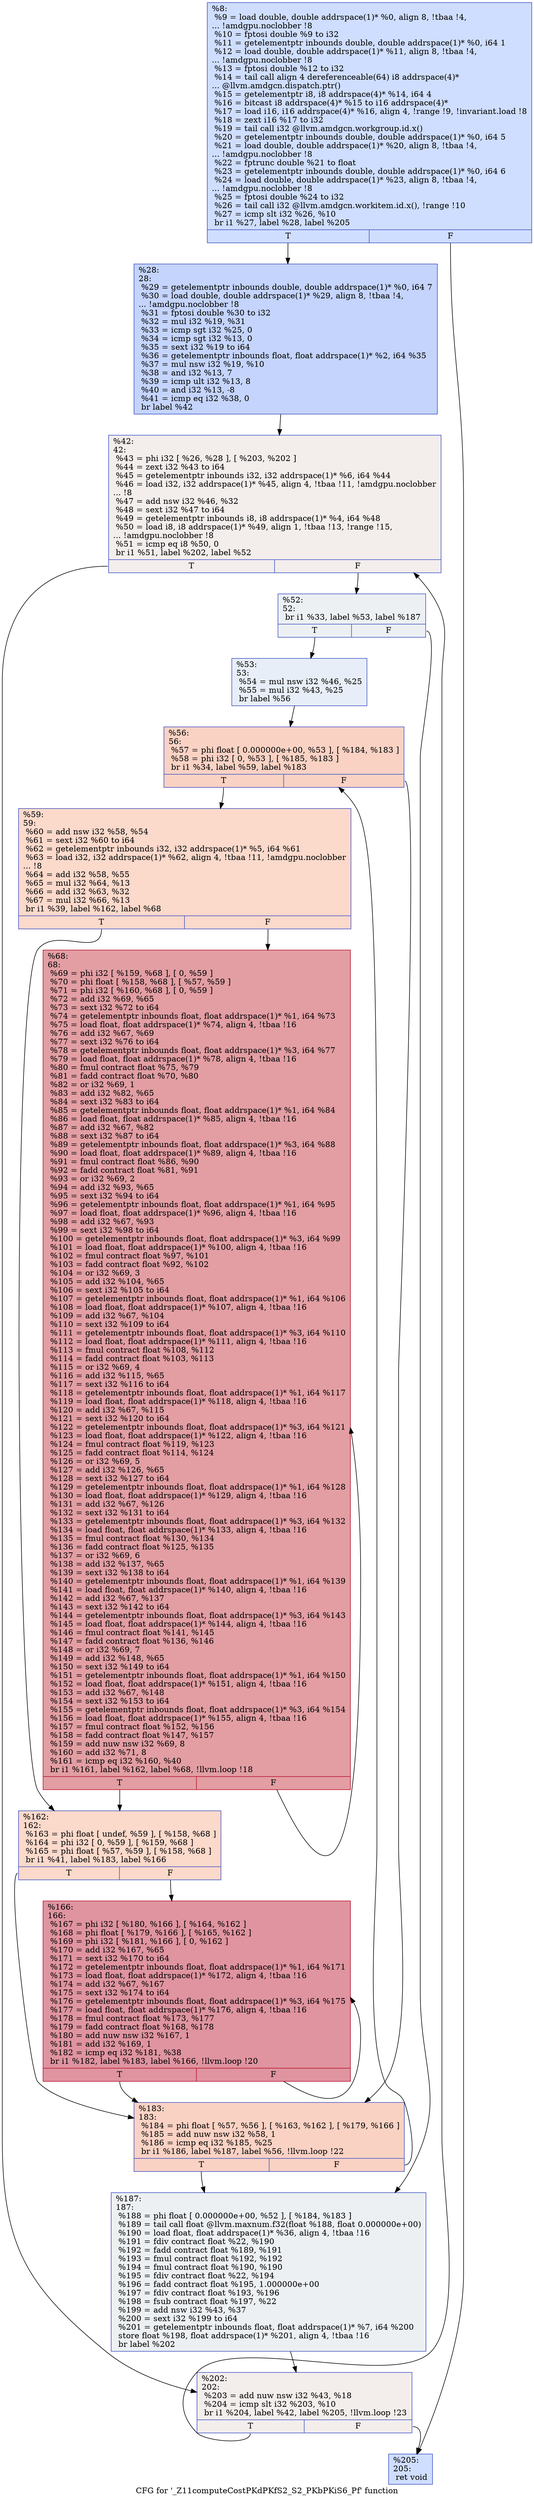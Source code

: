 digraph "CFG for '_Z11computeCostPKdPKfS2_S2_PKbPKiS6_Pf' function" {
	label="CFG for '_Z11computeCostPKdPKfS2_S2_PKbPKiS6_Pf' function";

	Node0x61da670 [shape=record,color="#3d50c3ff", style=filled, fillcolor="#93b5fe70",label="{%8:\l  %9 = load double, double addrspace(1)* %0, align 8, !tbaa !4,\l... !amdgpu.noclobber !8\l  %10 = fptosi double %9 to i32\l  %11 = getelementptr inbounds double, double addrspace(1)* %0, i64 1\l  %12 = load double, double addrspace(1)* %11, align 8, !tbaa !4,\l... !amdgpu.noclobber !8\l  %13 = fptosi double %12 to i32\l  %14 = tail call align 4 dereferenceable(64) i8 addrspace(4)*\l... @llvm.amdgcn.dispatch.ptr()\l  %15 = getelementptr i8, i8 addrspace(4)* %14, i64 4\l  %16 = bitcast i8 addrspace(4)* %15 to i16 addrspace(4)*\l  %17 = load i16, i16 addrspace(4)* %16, align 4, !range !9, !invariant.load !8\l  %18 = zext i16 %17 to i32\l  %19 = tail call i32 @llvm.amdgcn.workgroup.id.x()\l  %20 = getelementptr inbounds double, double addrspace(1)* %0, i64 5\l  %21 = load double, double addrspace(1)* %20, align 8, !tbaa !4,\l... !amdgpu.noclobber !8\l  %22 = fptrunc double %21 to float\l  %23 = getelementptr inbounds double, double addrspace(1)* %0, i64 6\l  %24 = load double, double addrspace(1)* %23, align 8, !tbaa !4,\l... !amdgpu.noclobber !8\l  %25 = fptosi double %24 to i32\l  %26 = tail call i32 @llvm.amdgcn.workitem.id.x(), !range !10\l  %27 = icmp slt i32 %26, %10\l  br i1 %27, label %28, label %205\l|{<s0>T|<s1>F}}"];
	Node0x61da670:s0 -> Node0x61dd970;
	Node0x61da670:s1 -> Node0x61dda00;
	Node0x61dd970 [shape=record,color="#3d50c3ff", style=filled, fillcolor="#7a9df870",label="{%28:\l28:                                               \l  %29 = getelementptr inbounds double, double addrspace(1)* %0, i64 7\l  %30 = load double, double addrspace(1)* %29, align 8, !tbaa !4,\l... !amdgpu.noclobber !8\l  %31 = fptosi double %30 to i32\l  %32 = mul i32 %19, %31\l  %33 = icmp sgt i32 %25, 0\l  %34 = icmp sgt i32 %13, 0\l  %35 = sext i32 %19 to i64\l  %36 = getelementptr inbounds float, float addrspace(1)* %2, i64 %35\l  %37 = mul nsw i32 %19, %10\l  %38 = and i32 %13, 7\l  %39 = icmp ult i32 %13, 8\l  %40 = and i32 %13, -8\l  %41 = icmp eq i32 %38, 0\l  br label %42\l}"];
	Node0x61dd970 -> Node0x61de430;
	Node0x61de430 [shape=record,color="#3d50c3ff", style=filled, fillcolor="#e3d9d370",label="{%42:\l42:                                               \l  %43 = phi i32 [ %26, %28 ], [ %203, %202 ]\l  %44 = zext i32 %43 to i64\l  %45 = getelementptr inbounds i32, i32 addrspace(1)* %6, i64 %44\l  %46 = load i32, i32 addrspace(1)* %45, align 4, !tbaa !11, !amdgpu.noclobber\l... !8\l  %47 = add nsw i32 %46, %32\l  %48 = sext i32 %47 to i64\l  %49 = getelementptr inbounds i8, i8 addrspace(1)* %4, i64 %48\l  %50 = load i8, i8 addrspace(1)* %49, align 1, !tbaa !13, !range !15,\l... !amdgpu.noclobber !8\l  %51 = icmp eq i8 %50, 0\l  br i1 %51, label %202, label %52\l|{<s0>T|<s1>F}}"];
	Node0x61de430:s0 -> Node0x61de560;
	Node0x61de430:s1 -> Node0x61def70;
	Node0x61def70 [shape=record,color="#3d50c3ff", style=filled, fillcolor="#d6dce470",label="{%52:\l52:                                               \l  br i1 %33, label %53, label %187\l|{<s0>T|<s1>F}}"];
	Node0x61def70:s0 -> Node0x61df070;
	Node0x61def70:s1 -> Node0x61df0c0;
	Node0x61df070 [shape=record,color="#3d50c3ff", style=filled, fillcolor="#cbd8ee70",label="{%53:\l53:                                               \l  %54 = mul nsw i32 %46, %25\l  %55 = mul i32 %43, %25\l  br label %56\l}"];
	Node0x61df070 -> Node0x61df320;
	Node0x61df320 [shape=record,color="#3d50c3ff", style=filled, fillcolor="#f4987a70",label="{%56:\l56:                                               \l  %57 = phi float [ 0.000000e+00, %53 ], [ %184, %183 ]\l  %58 = phi i32 [ 0, %53 ], [ %185, %183 ]\l  br i1 %34, label %59, label %183\l|{<s0>T|<s1>F}}"];
	Node0x61df320:s0 -> Node0x61e00c0;
	Node0x61df320:s1 -> Node0x61dfe60;
	Node0x61e00c0 [shape=record,color="#3d50c3ff", style=filled, fillcolor="#f7a88970",label="{%59:\l59:                                               \l  %60 = add nsw i32 %58, %54\l  %61 = sext i32 %60 to i64\l  %62 = getelementptr inbounds i32, i32 addrspace(1)* %5, i64 %61\l  %63 = load i32, i32 addrspace(1)* %62, align 4, !tbaa !11, !amdgpu.noclobber\l... !8\l  %64 = add i32 %58, %55\l  %65 = mul i32 %64, %13\l  %66 = add i32 %63, %32\l  %67 = mul i32 %66, %13\l  br i1 %39, label %162, label %68\l|{<s0>T|<s1>F}}"];
	Node0x61e00c0:s0 -> Node0x61ddf70;
	Node0x61e00c0:s1 -> Node0x61e0f00;
	Node0x61e0f00 [shape=record,color="#b70d28ff", style=filled, fillcolor="#be242e70",label="{%68:\l68:                                               \l  %69 = phi i32 [ %159, %68 ], [ 0, %59 ]\l  %70 = phi float [ %158, %68 ], [ %57, %59 ]\l  %71 = phi i32 [ %160, %68 ], [ 0, %59 ]\l  %72 = add i32 %69, %65\l  %73 = sext i32 %72 to i64\l  %74 = getelementptr inbounds float, float addrspace(1)* %1, i64 %73\l  %75 = load float, float addrspace(1)* %74, align 4, !tbaa !16\l  %76 = add i32 %67, %69\l  %77 = sext i32 %76 to i64\l  %78 = getelementptr inbounds float, float addrspace(1)* %3, i64 %77\l  %79 = load float, float addrspace(1)* %78, align 4, !tbaa !16\l  %80 = fmul contract float %75, %79\l  %81 = fadd contract float %70, %80\l  %82 = or i32 %69, 1\l  %83 = add i32 %82, %65\l  %84 = sext i32 %83 to i64\l  %85 = getelementptr inbounds float, float addrspace(1)* %1, i64 %84\l  %86 = load float, float addrspace(1)* %85, align 4, !tbaa !16\l  %87 = add i32 %67, %82\l  %88 = sext i32 %87 to i64\l  %89 = getelementptr inbounds float, float addrspace(1)* %3, i64 %88\l  %90 = load float, float addrspace(1)* %89, align 4, !tbaa !16\l  %91 = fmul contract float %86, %90\l  %92 = fadd contract float %81, %91\l  %93 = or i32 %69, 2\l  %94 = add i32 %93, %65\l  %95 = sext i32 %94 to i64\l  %96 = getelementptr inbounds float, float addrspace(1)* %1, i64 %95\l  %97 = load float, float addrspace(1)* %96, align 4, !tbaa !16\l  %98 = add i32 %67, %93\l  %99 = sext i32 %98 to i64\l  %100 = getelementptr inbounds float, float addrspace(1)* %3, i64 %99\l  %101 = load float, float addrspace(1)* %100, align 4, !tbaa !16\l  %102 = fmul contract float %97, %101\l  %103 = fadd contract float %92, %102\l  %104 = or i32 %69, 3\l  %105 = add i32 %104, %65\l  %106 = sext i32 %105 to i64\l  %107 = getelementptr inbounds float, float addrspace(1)* %1, i64 %106\l  %108 = load float, float addrspace(1)* %107, align 4, !tbaa !16\l  %109 = add i32 %67, %104\l  %110 = sext i32 %109 to i64\l  %111 = getelementptr inbounds float, float addrspace(1)* %3, i64 %110\l  %112 = load float, float addrspace(1)* %111, align 4, !tbaa !16\l  %113 = fmul contract float %108, %112\l  %114 = fadd contract float %103, %113\l  %115 = or i32 %69, 4\l  %116 = add i32 %115, %65\l  %117 = sext i32 %116 to i64\l  %118 = getelementptr inbounds float, float addrspace(1)* %1, i64 %117\l  %119 = load float, float addrspace(1)* %118, align 4, !tbaa !16\l  %120 = add i32 %67, %115\l  %121 = sext i32 %120 to i64\l  %122 = getelementptr inbounds float, float addrspace(1)* %3, i64 %121\l  %123 = load float, float addrspace(1)* %122, align 4, !tbaa !16\l  %124 = fmul contract float %119, %123\l  %125 = fadd contract float %114, %124\l  %126 = or i32 %69, 5\l  %127 = add i32 %126, %65\l  %128 = sext i32 %127 to i64\l  %129 = getelementptr inbounds float, float addrspace(1)* %1, i64 %128\l  %130 = load float, float addrspace(1)* %129, align 4, !tbaa !16\l  %131 = add i32 %67, %126\l  %132 = sext i32 %131 to i64\l  %133 = getelementptr inbounds float, float addrspace(1)* %3, i64 %132\l  %134 = load float, float addrspace(1)* %133, align 4, !tbaa !16\l  %135 = fmul contract float %130, %134\l  %136 = fadd contract float %125, %135\l  %137 = or i32 %69, 6\l  %138 = add i32 %137, %65\l  %139 = sext i32 %138 to i64\l  %140 = getelementptr inbounds float, float addrspace(1)* %1, i64 %139\l  %141 = load float, float addrspace(1)* %140, align 4, !tbaa !16\l  %142 = add i32 %67, %137\l  %143 = sext i32 %142 to i64\l  %144 = getelementptr inbounds float, float addrspace(1)* %3, i64 %143\l  %145 = load float, float addrspace(1)* %144, align 4, !tbaa !16\l  %146 = fmul contract float %141, %145\l  %147 = fadd contract float %136, %146\l  %148 = or i32 %69, 7\l  %149 = add i32 %148, %65\l  %150 = sext i32 %149 to i64\l  %151 = getelementptr inbounds float, float addrspace(1)* %1, i64 %150\l  %152 = load float, float addrspace(1)* %151, align 4, !tbaa !16\l  %153 = add i32 %67, %148\l  %154 = sext i32 %153 to i64\l  %155 = getelementptr inbounds float, float addrspace(1)* %3, i64 %154\l  %156 = load float, float addrspace(1)* %155, align 4, !tbaa !16\l  %157 = fmul contract float %152, %156\l  %158 = fadd contract float %147, %157\l  %159 = add nuw nsw i32 %69, 8\l  %160 = add i32 %71, 8\l  %161 = icmp eq i32 %160, %40\l  br i1 %161, label %162, label %68, !llvm.loop !18\l|{<s0>T|<s1>F}}"];
	Node0x61e0f00:s0 -> Node0x61ddf70;
	Node0x61e0f00:s1 -> Node0x61e0f00;
	Node0x61ddf70 [shape=record,color="#3d50c3ff", style=filled, fillcolor="#f7a88970",label="{%162:\l162:                                              \l  %163 = phi float [ undef, %59 ], [ %158, %68 ]\l  %164 = phi i32 [ 0, %59 ], [ %159, %68 ]\l  %165 = phi float [ %57, %59 ], [ %158, %68 ]\l  br i1 %41, label %183, label %166\l|{<s0>T|<s1>F}}"];
	Node0x61ddf70:s0 -> Node0x61dfe60;
	Node0x61ddf70:s1 -> Node0x61e56a0;
	Node0x61e56a0 [shape=record,color="#b70d28ff", style=filled, fillcolor="#b70d2870",label="{%166:\l166:                                              \l  %167 = phi i32 [ %180, %166 ], [ %164, %162 ]\l  %168 = phi float [ %179, %166 ], [ %165, %162 ]\l  %169 = phi i32 [ %181, %166 ], [ 0, %162 ]\l  %170 = add i32 %167, %65\l  %171 = sext i32 %170 to i64\l  %172 = getelementptr inbounds float, float addrspace(1)* %1, i64 %171\l  %173 = load float, float addrspace(1)* %172, align 4, !tbaa !16\l  %174 = add i32 %67, %167\l  %175 = sext i32 %174 to i64\l  %176 = getelementptr inbounds float, float addrspace(1)* %3, i64 %175\l  %177 = load float, float addrspace(1)* %176, align 4, !tbaa !16\l  %178 = fmul contract float %173, %177\l  %179 = fadd contract float %168, %178\l  %180 = add nuw nsw i32 %167, 1\l  %181 = add i32 %169, 1\l  %182 = icmp eq i32 %181, %38\l  br i1 %182, label %183, label %166, !llvm.loop !20\l|{<s0>T|<s1>F}}"];
	Node0x61e56a0:s0 -> Node0x61dfe60;
	Node0x61e56a0:s1 -> Node0x61e56a0;
	Node0x61dfe60 [shape=record,color="#3d50c3ff", style=filled, fillcolor="#f4987a70",label="{%183:\l183:                                              \l  %184 = phi float [ %57, %56 ], [ %163, %162 ], [ %179, %166 ]\l  %185 = add nuw nsw i32 %58, 1\l  %186 = icmp eq i32 %185, %25\l  br i1 %186, label %187, label %56, !llvm.loop !22\l|{<s0>T|<s1>F}}"];
	Node0x61dfe60:s0 -> Node0x61df0c0;
	Node0x61dfe60:s1 -> Node0x61df320;
	Node0x61df0c0 [shape=record,color="#3d50c3ff", style=filled, fillcolor="#d6dce470",label="{%187:\l187:                                              \l  %188 = phi float [ 0.000000e+00, %52 ], [ %184, %183 ]\l  %189 = tail call float @llvm.maxnum.f32(float %188, float 0.000000e+00)\l  %190 = load float, float addrspace(1)* %36, align 4, !tbaa !16\l  %191 = fdiv contract float %22, %190\l  %192 = fadd contract float %189, %191\l  %193 = fmul contract float %192, %192\l  %194 = fmul contract float %190, %190\l  %195 = fdiv contract float %22, %194\l  %196 = fadd contract float %195, 1.000000e+00\l  %197 = fdiv contract float %193, %196\l  %198 = fsub contract float %197, %22\l  %199 = add nsw i32 %43, %37\l  %200 = sext i32 %199 to i64\l  %201 = getelementptr inbounds float, float addrspace(1)* %7, i64 %200\l  store float %198, float addrspace(1)* %201, align 4, !tbaa !16\l  br label %202\l}"];
	Node0x61df0c0 -> Node0x61de560;
	Node0x61de560 [shape=record,color="#3d50c3ff", style=filled, fillcolor="#e3d9d370",label="{%202:\l202:                                              \l  %203 = add nuw nsw i32 %43, %18\l  %204 = icmp slt i32 %203, %10\l  br i1 %204, label %42, label %205, !llvm.loop !23\l|{<s0>T|<s1>F}}"];
	Node0x61de560:s0 -> Node0x61de430;
	Node0x61de560:s1 -> Node0x61dda00;
	Node0x61dda00 [shape=record,color="#3d50c3ff", style=filled, fillcolor="#93b5fe70",label="{%205:\l205:                                              \l  ret void\l}"];
}
